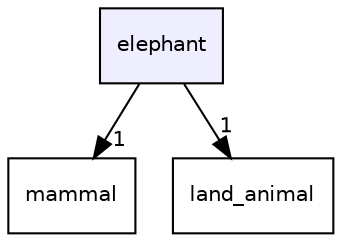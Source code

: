 digraph "elephant" {
  compound=true
  node [ fontsize="10", fontname="Helvetica"];
  edge [ labelfontsize="10", labelfontname="Helvetica"];
  dir_96b8a94fb5c44b9f733729eb2e4069c2 [shape=box, label="elephant", style="filled", fillcolor="#eeeeff", pencolor="black", URL="dir_96b8a94fb5c44b9f733729eb2e4069c2.html"];
  dir_7d9fa14e413bd664dca6d5c8691fddd9 [shape=box label="mammal" URL="dir_7d9fa14e413bd664dca6d5c8691fddd9.html"];
  dir_83a52d803fb4dfb8ef6086e0996b54b1 [shape=box label="land_animal" URL="dir_83a52d803fb4dfb8ef6086e0996b54b1.html"];
  dir_96b8a94fb5c44b9f733729eb2e4069c2->dir_7d9fa14e413bd664dca6d5c8691fddd9 [headlabel="1", labeldistance=1.5 headhref="dir_000013_000028.html"];
  dir_96b8a94fb5c44b9f733729eb2e4069c2->dir_83a52d803fb4dfb8ef6086e0996b54b1 [headlabel="1", labeldistance=1.5 headhref="dir_000013_000024.html"];
}
